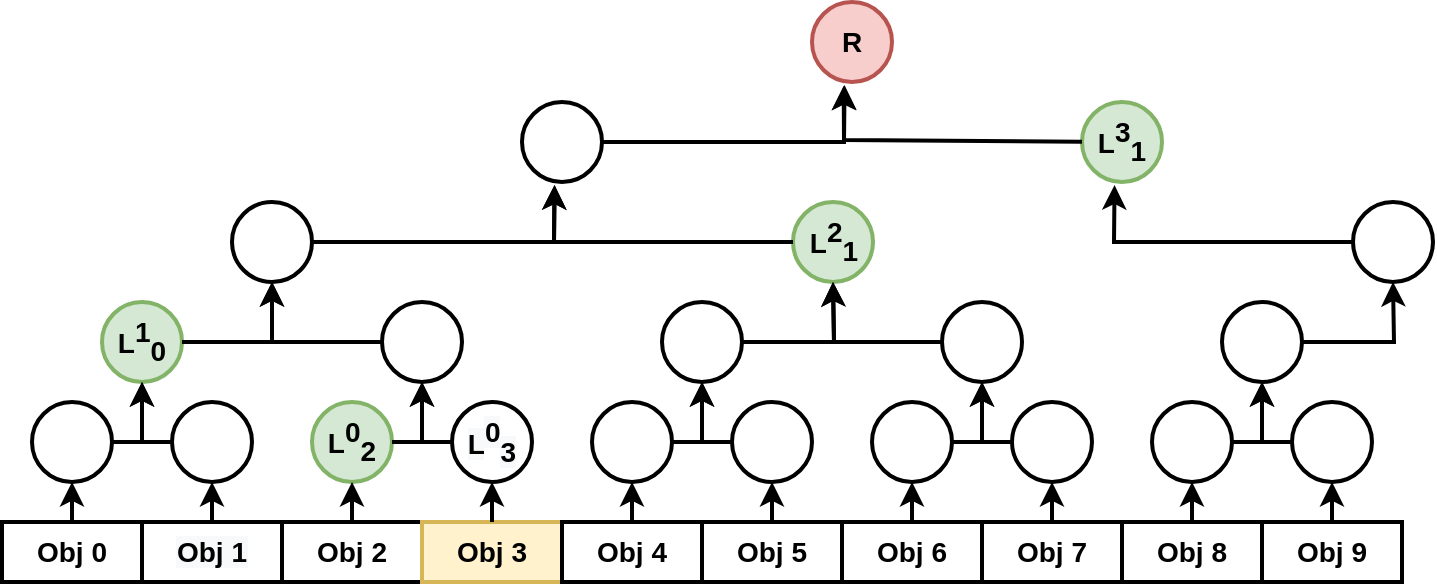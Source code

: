 <mxfile version="13.7.9"><diagram id="GzOgYw2bMC3IP-vDRVvN" name="Page-1"><mxGraphModel dx="1408" dy="720" grid="1" gridSize="10" guides="1" tooltips="1" connect="1" arrows="1" fold="1" page="1" pageScale="1" pageWidth="850" pageHeight="1100" math="0" shadow="0"><root><mxCell id="0"/><mxCell id="1" parent="0"/><mxCell id="Sn6Dn7UEEi_L516iYcXH-326" value="Obj 0" style="rounded=0;whiteSpace=wrap;html=1;fontSize=14;fontStyle=1;strokeWidth=2;" vertex="1" parent="1"><mxGeometry x="80" y="510" width="70" height="30" as="geometry"/></mxCell><mxCell id="Sn6Dn7UEEi_L516iYcXH-327" value="&lt;span style=&quot;color: rgb(0, 0, 0); font-family: helvetica; font-size: 14px; font-style: normal; letter-spacing: normal; text-align: center; text-indent: 0px; text-transform: none; word-spacing: 0px; background-color: rgb(248, 249, 250); display: inline; float: none;&quot;&gt;Obj 1&lt;/span&gt;" style="rounded=0;whiteSpace=wrap;html=1;fontSize=14;fontStyle=1;strokeWidth=2;" vertex="1" parent="1"><mxGeometry x="150" y="510" width="70" height="30" as="geometry"/></mxCell><mxCell id="Sn6Dn7UEEi_L516iYcXH-328" value="" style="ellipse;whiteSpace=wrap;html=1;aspect=fixed;fontSize=14;fontStyle=1;strokeWidth=2;" vertex="1" parent="1"><mxGeometry x="95" y="450" width="40" height="40" as="geometry"/></mxCell><mxCell id="Sn6Dn7UEEi_L516iYcXH-329" value="" style="ellipse;whiteSpace=wrap;html=1;aspect=fixed;fontSize=14;fontStyle=1;strokeWidth=2;" vertex="1" parent="1"><mxGeometry x="165" y="450" width="40" height="40" as="geometry"/></mxCell><mxCell id="Sn6Dn7UEEi_L516iYcXH-330" value="&lt;span style=&quot;font-family: helvetica; font-size: 14px;&quot;&gt;L&lt;/span&gt;&lt;sup style=&quot;font-family: helvetica; font-size: 14px;&quot;&gt;1&lt;/sup&gt;&lt;sub style=&quot;font-family: helvetica; font-size: 14px;&quot;&gt;0&lt;/sub&gt;" style="ellipse;whiteSpace=wrap;html=1;aspect=fixed;fillColor=#d5e8d4;strokeColor=#82b366;fontSize=14;fontStyle=1;strokeWidth=2;" vertex="1" parent="1"><mxGeometry x="130" y="400" width="40" height="40" as="geometry"/></mxCell><mxCell id="Sn6Dn7UEEi_L516iYcXH-331" value="" style="endArrow=classic;html=1;entryX=0.5;entryY=1;entryDx=0;entryDy=0;exitX=0.5;exitY=0;exitDx=0;exitDy=0;fontSize=14;fontStyle=1;strokeWidth=2;" edge="1" parent="1" source="Sn6Dn7UEEi_L516iYcXH-326" target="Sn6Dn7UEEi_L516iYcXH-328"><mxGeometry width="50" height="50" relative="1" as="geometry"><mxPoint x="145" y="510" as="sourcePoint"/><mxPoint x="155" y="480" as="targetPoint"/></mxGeometry></mxCell><mxCell id="Sn6Dn7UEEi_L516iYcXH-332" value="" style="endArrow=classic;html=1;entryX=0.5;entryY=1;entryDx=0;entryDy=0;exitX=0.5;exitY=0;exitDx=0;exitDy=0;fontSize=14;fontStyle=1;strokeWidth=2;" edge="1" parent="1" source="Sn6Dn7UEEi_L516iYcXH-327" target="Sn6Dn7UEEi_L516iYcXH-329"><mxGeometry width="50" height="50" relative="1" as="geometry"><mxPoint x="290" y="510" as="sourcePoint"/><mxPoint x="290.023" y="470" as="targetPoint"/></mxGeometry></mxCell><mxCell id="Sn6Dn7UEEi_L516iYcXH-333" value="" style="endArrow=classic;html=1;entryX=0.5;entryY=1;entryDx=0;entryDy=0;rounded=0;fontSize=14;fontStyle=1;strokeWidth=2;" edge="1" parent="1" source="Sn6Dn7UEEi_L516iYcXH-328" target="Sn6Dn7UEEi_L516iYcXH-330"><mxGeometry width="50" height="50" relative="1" as="geometry"><mxPoint x="80" y="630" as="sourcePoint"/><mxPoint x="130" y="580" as="targetPoint"/><Array as="points"><mxPoint x="150" y="470"/></Array></mxGeometry></mxCell><mxCell id="Sn6Dn7UEEi_L516iYcXH-334" value="" style="endArrow=classic;html=1;rounded=0;exitX=0;exitY=0.5;exitDx=0;exitDy=0;entryX=0.5;entryY=1;entryDx=0;entryDy=0;fontSize=14;fontStyle=1;strokeWidth=2;" edge="1" parent="1" source="Sn6Dn7UEEi_L516iYcXH-329" target="Sn6Dn7UEEi_L516iYcXH-330"><mxGeometry width="50" height="50" relative="1" as="geometry"><mxPoint x="184.998" y="475.309" as="sourcePoint"/><mxPoint x="210" y="380" as="targetPoint"/><Array as="points"><mxPoint x="150" y="470"/></Array></mxGeometry></mxCell><mxCell id="Sn6Dn7UEEi_L516iYcXH-335" value="Obj 2" style="rounded=0;whiteSpace=wrap;html=1;fontSize=14;fontStyle=1;strokeWidth=2;" vertex="1" parent="1"><mxGeometry x="220" y="510" width="70" height="30" as="geometry"/></mxCell><mxCell id="Sn6Dn7UEEi_L516iYcXH-336" value="Obj 3" style="rounded=0;whiteSpace=wrap;html=1;fillColor=#fff2cc;strokeColor=#d6b656;fontSize=14;fontStyle=1;strokeWidth=2;" vertex="1" parent="1"><mxGeometry x="290" y="510" width="70" height="30" as="geometry"/></mxCell><mxCell id="Sn6Dn7UEEi_L516iYcXH-337" value="&lt;span style=&quot;font-family: helvetica; font-size: 14px;&quot;&gt;L&lt;/span&gt;&lt;sup style=&quot;font-family: helvetica; font-size: 14px;&quot;&gt;0&lt;/sup&gt;&lt;sub style=&quot;font-family: helvetica; font-size: 14px;&quot;&gt;2&lt;/sub&gt;" style="ellipse;whiteSpace=wrap;html=1;aspect=fixed;fillColor=#d5e8d4;strokeColor=#82b366;fontSize=14;fontStyle=1;strokeWidth=2;" vertex="1" parent="1"><mxGeometry x="235" y="450" width="40" height="40" as="geometry"/></mxCell><mxCell id="Sn6Dn7UEEi_L516iYcXH-338" value="&lt;span style=&quot;color: rgb(0, 0, 0); font-family: helvetica; font-size: 14px; font-style: normal; letter-spacing: normal; text-align: center; text-indent: 0px; text-transform: none; word-spacing: 0px; background-color: rgb(248, 249, 250); display: inline; float: none;&quot;&gt;L&lt;/span&gt;&lt;sup style=&quot;color: rgb(0, 0, 0); font-family: helvetica; font-style: normal; letter-spacing: normal; text-align: center; text-indent: 0px; text-transform: none; word-spacing: 0px; background-color: rgb(248, 249, 250); font-size: 14px;&quot;&gt;0&lt;/sup&gt;&lt;sub style=&quot;color: rgb(0, 0, 0); font-family: helvetica; font-style: normal; letter-spacing: normal; text-align: center; text-indent: 0px; text-transform: none; word-spacing: 0px; background-color: rgb(248, 249, 250); font-size: 14px;&quot;&gt;3&lt;/sub&gt;" style="ellipse;whiteSpace=wrap;html=1;aspect=fixed;fontSize=14;fontStyle=1;strokeWidth=2;" vertex="1" parent="1"><mxGeometry x="305" y="450" width="40" height="40" as="geometry"/></mxCell><mxCell id="Sn6Dn7UEEi_L516iYcXH-339" value="" style="ellipse;whiteSpace=wrap;html=1;aspect=fixed;fontSize=14;fontStyle=1;strokeWidth=2;" vertex="1" parent="1"><mxGeometry x="270" y="400" width="40" height="40" as="geometry"/></mxCell><mxCell id="Sn6Dn7UEEi_L516iYcXH-340" value="" style="endArrow=classic;html=1;entryX=0.5;entryY=1;entryDx=0;entryDy=0;exitX=0.5;exitY=0;exitDx=0;exitDy=0;fontSize=14;fontStyle=1;strokeWidth=2;" edge="1" parent="1" source="Sn6Dn7UEEi_L516iYcXH-335" target="Sn6Dn7UEEi_L516iYcXH-337"><mxGeometry width="50" height="50" relative="1" as="geometry"><mxPoint x="285" y="510" as="sourcePoint"/><mxPoint x="295" y="480" as="targetPoint"/></mxGeometry></mxCell><mxCell id="Sn6Dn7UEEi_L516iYcXH-341" value="" style="endArrow=classic;html=1;entryX=0.5;entryY=1;entryDx=0;entryDy=0;exitX=0.5;exitY=0;exitDx=0;exitDy=0;fontSize=14;fontStyle=1;strokeWidth=2;" edge="1" parent="1" source="Sn6Dn7UEEi_L516iYcXH-336" target="Sn6Dn7UEEi_L516iYcXH-338"><mxGeometry width="50" height="50" relative="1" as="geometry"><mxPoint x="430" y="510" as="sourcePoint"/><mxPoint x="430.023" y="470" as="targetPoint"/></mxGeometry></mxCell><mxCell id="Sn6Dn7UEEi_L516iYcXH-342" value="" style="endArrow=classic;html=1;entryX=0.5;entryY=1;entryDx=0;entryDy=0;rounded=0;fontSize=14;fontStyle=1;strokeWidth=2;" edge="1" parent="1" source="Sn6Dn7UEEi_L516iYcXH-337" target="Sn6Dn7UEEi_L516iYcXH-339"><mxGeometry width="50" height="50" relative="1" as="geometry"><mxPoint x="220" y="630" as="sourcePoint"/><mxPoint x="270" y="580" as="targetPoint"/><Array as="points"><mxPoint x="290" y="470"/></Array></mxGeometry></mxCell><mxCell id="Sn6Dn7UEEi_L516iYcXH-343" value="" style="endArrow=classic;html=1;rounded=0;exitX=0;exitY=0.5;exitDx=0;exitDy=0;entryX=0.5;entryY=1;entryDx=0;entryDy=0;fontSize=14;fontStyle=1;strokeWidth=2;" edge="1" parent="1" source="Sn6Dn7UEEi_L516iYcXH-338" target="Sn6Dn7UEEi_L516iYcXH-339"><mxGeometry width="50" height="50" relative="1" as="geometry"><mxPoint x="324.998" y="475.309" as="sourcePoint"/><mxPoint x="350" y="380" as="targetPoint"/><Array as="points"><mxPoint x="290" y="470"/></Array></mxGeometry></mxCell><mxCell id="Sn6Dn7UEEi_L516iYcXH-344" value="Obj 4" style="rounded=0;whiteSpace=wrap;html=1;fontSize=14;fontStyle=1;strokeWidth=2;" vertex="1" parent="1"><mxGeometry x="360" y="510" width="70" height="30" as="geometry"/></mxCell><mxCell id="Sn6Dn7UEEi_L516iYcXH-345" value="Obj 5" style="rounded=0;whiteSpace=wrap;html=1;fontSize=14;fontStyle=1;strokeWidth=2;" vertex="1" parent="1"><mxGeometry x="430" y="510" width="70" height="30" as="geometry"/></mxCell><mxCell id="Sn6Dn7UEEi_L516iYcXH-346" value="" style="ellipse;whiteSpace=wrap;html=1;aspect=fixed;fontSize=14;fontStyle=1;strokeWidth=2;" vertex="1" parent="1"><mxGeometry x="375" y="450" width="40" height="40" as="geometry"/></mxCell><mxCell id="Sn6Dn7UEEi_L516iYcXH-347" value="" style="ellipse;whiteSpace=wrap;html=1;aspect=fixed;fontSize=14;fontStyle=1;strokeWidth=2;" vertex="1" parent="1"><mxGeometry x="445" y="450" width="40" height="40" as="geometry"/></mxCell><mxCell id="Sn6Dn7UEEi_L516iYcXH-348" value="" style="ellipse;whiteSpace=wrap;html=1;aspect=fixed;fontSize=14;fontStyle=1;strokeWidth=2;" vertex="1" parent="1"><mxGeometry x="410" y="400" width="40" height="40" as="geometry"/></mxCell><mxCell id="Sn6Dn7UEEi_L516iYcXH-349" value="" style="endArrow=classic;html=1;entryX=0.5;entryY=1;entryDx=0;entryDy=0;exitX=0.5;exitY=0;exitDx=0;exitDy=0;fontSize=14;fontStyle=1;strokeWidth=2;" edge="1" parent="1" source="Sn6Dn7UEEi_L516iYcXH-344" target="Sn6Dn7UEEi_L516iYcXH-346"><mxGeometry width="50" height="50" relative="1" as="geometry"><mxPoint x="425" y="510" as="sourcePoint"/><mxPoint x="435" y="480" as="targetPoint"/></mxGeometry></mxCell><mxCell id="Sn6Dn7UEEi_L516iYcXH-350" value="" style="endArrow=classic;html=1;entryX=0.5;entryY=1;entryDx=0;entryDy=0;exitX=0.5;exitY=0;exitDx=0;exitDy=0;fontSize=14;fontStyle=1;strokeWidth=2;" edge="1" parent="1" source="Sn6Dn7UEEi_L516iYcXH-345" target="Sn6Dn7UEEi_L516iYcXH-347"><mxGeometry width="50" height="50" relative="1" as="geometry"><mxPoint x="570" y="510" as="sourcePoint"/><mxPoint x="570.023" y="470" as="targetPoint"/></mxGeometry></mxCell><mxCell id="Sn6Dn7UEEi_L516iYcXH-351" value="" style="endArrow=classic;html=1;entryX=0.5;entryY=1;entryDx=0;entryDy=0;rounded=0;fontSize=14;fontStyle=1;strokeWidth=2;" edge="1" parent="1" source="Sn6Dn7UEEi_L516iYcXH-346" target="Sn6Dn7UEEi_L516iYcXH-348"><mxGeometry width="50" height="50" relative="1" as="geometry"><mxPoint x="360" y="630" as="sourcePoint"/><mxPoint x="410" y="580" as="targetPoint"/><Array as="points"><mxPoint x="430" y="470"/></Array></mxGeometry></mxCell><mxCell id="Sn6Dn7UEEi_L516iYcXH-352" value="" style="endArrow=classic;html=1;rounded=0;exitX=0;exitY=0.5;exitDx=0;exitDy=0;entryX=0.5;entryY=1;entryDx=0;entryDy=0;fontSize=14;fontStyle=1;strokeWidth=2;" edge="1" parent="1" source="Sn6Dn7UEEi_L516iYcXH-347" target="Sn6Dn7UEEi_L516iYcXH-348"><mxGeometry width="50" height="50" relative="1" as="geometry"><mxPoint x="464.998" y="475.309" as="sourcePoint"/><mxPoint x="490" y="380" as="targetPoint"/><Array as="points"><mxPoint x="430" y="470"/></Array></mxGeometry></mxCell><mxCell id="Sn6Dn7UEEi_L516iYcXH-353" value="Obj 6" style="rounded=0;whiteSpace=wrap;html=1;fontSize=14;fontStyle=1;strokeWidth=2;" vertex="1" parent="1"><mxGeometry x="500" y="510" width="70" height="30" as="geometry"/></mxCell><mxCell id="Sn6Dn7UEEi_L516iYcXH-354" value="Obj 7" style="rounded=0;whiteSpace=wrap;html=1;fontSize=14;fontStyle=1;strokeWidth=2;" vertex="1" parent="1"><mxGeometry x="570" y="510" width="70" height="30" as="geometry"/></mxCell><mxCell id="Sn6Dn7UEEi_L516iYcXH-355" value="" style="ellipse;whiteSpace=wrap;html=1;aspect=fixed;fontSize=14;fontStyle=1;strokeWidth=2;" vertex="1" parent="1"><mxGeometry x="515" y="450" width="40" height="40" as="geometry"/></mxCell><mxCell id="Sn6Dn7UEEi_L516iYcXH-356" value="" style="ellipse;whiteSpace=wrap;html=1;aspect=fixed;fontSize=14;fontStyle=1;strokeWidth=2;" vertex="1" parent="1"><mxGeometry x="585" y="450" width="40" height="40" as="geometry"/></mxCell><mxCell id="Sn6Dn7UEEi_L516iYcXH-357" value="" style="ellipse;whiteSpace=wrap;html=1;aspect=fixed;fontSize=14;fontStyle=1;strokeWidth=2;" vertex="1" parent="1"><mxGeometry x="550" y="400" width="40" height="40" as="geometry"/></mxCell><mxCell id="Sn6Dn7UEEi_L516iYcXH-358" value="" style="endArrow=classic;html=1;entryX=0.5;entryY=1;entryDx=0;entryDy=0;exitX=0.5;exitY=0;exitDx=0;exitDy=0;fontSize=14;fontStyle=1;strokeWidth=2;" edge="1" parent="1" source="Sn6Dn7UEEi_L516iYcXH-353" target="Sn6Dn7UEEi_L516iYcXH-355"><mxGeometry width="50" height="50" relative="1" as="geometry"><mxPoint x="565" y="510" as="sourcePoint"/><mxPoint x="575" y="480" as="targetPoint"/></mxGeometry></mxCell><mxCell id="Sn6Dn7UEEi_L516iYcXH-359" value="" style="endArrow=classic;html=1;entryX=0.5;entryY=1;entryDx=0;entryDy=0;exitX=0.5;exitY=0;exitDx=0;exitDy=0;fontSize=14;fontStyle=1;strokeWidth=2;" edge="1" parent="1" source="Sn6Dn7UEEi_L516iYcXH-354" target="Sn6Dn7UEEi_L516iYcXH-356"><mxGeometry width="50" height="50" relative="1" as="geometry"><mxPoint x="710" y="510" as="sourcePoint"/><mxPoint x="710.023" y="470" as="targetPoint"/></mxGeometry></mxCell><mxCell id="Sn6Dn7UEEi_L516iYcXH-360" value="" style="endArrow=classic;html=1;entryX=0.5;entryY=1;entryDx=0;entryDy=0;rounded=0;fontSize=14;fontStyle=1;strokeWidth=2;" edge="1" parent="1" source="Sn6Dn7UEEi_L516iYcXH-355" target="Sn6Dn7UEEi_L516iYcXH-357"><mxGeometry width="50" height="50" relative="1" as="geometry"><mxPoint x="500" y="630" as="sourcePoint"/><mxPoint x="550" y="580" as="targetPoint"/><Array as="points"><mxPoint x="570" y="470"/></Array></mxGeometry></mxCell><mxCell id="Sn6Dn7UEEi_L516iYcXH-361" value="" style="endArrow=classic;html=1;rounded=0;exitX=0;exitY=0.5;exitDx=0;exitDy=0;entryX=0.5;entryY=1;entryDx=0;entryDy=0;fontSize=14;fontStyle=1;strokeWidth=2;" edge="1" parent="1" source="Sn6Dn7UEEi_L516iYcXH-356" target="Sn6Dn7UEEi_L516iYcXH-357"><mxGeometry width="50" height="50" relative="1" as="geometry"><mxPoint x="604.998" y="475.309" as="sourcePoint"/><mxPoint x="630" y="380" as="targetPoint"/><Array as="points"><mxPoint x="570" y="470"/></Array></mxGeometry></mxCell><mxCell id="Sn6Dn7UEEi_L516iYcXH-362" value="Obj 8" style="rounded=0;whiteSpace=wrap;html=1;fontSize=14;fontStyle=1;strokeWidth=2;" vertex="1" parent="1"><mxGeometry x="640" y="510" width="70" height="30" as="geometry"/></mxCell><mxCell id="Sn6Dn7UEEi_L516iYcXH-363" value="Obj 9" style="rounded=0;whiteSpace=wrap;html=1;fontSize=14;fontStyle=1;strokeWidth=2;" vertex="1" parent="1"><mxGeometry x="710" y="510" width="70" height="30" as="geometry"/></mxCell><mxCell id="Sn6Dn7UEEi_L516iYcXH-364" value="" style="ellipse;whiteSpace=wrap;html=1;aspect=fixed;fontSize=14;fontStyle=1;strokeWidth=2;" vertex="1" parent="1"><mxGeometry x="655" y="450" width="40" height="40" as="geometry"/></mxCell><mxCell id="Sn6Dn7UEEi_L516iYcXH-365" value="" style="ellipse;whiteSpace=wrap;html=1;aspect=fixed;fontSize=14;fontStyle=1;strokeWidth=2;" vertex="1" parent="1"><mxGeometry x="725" y="450" width="40" height="40" as="geometry"/></mxCell><mxCell id="Sn6Dn7UEEi_L516iYcXH-366" value="" style="ellipse;whiteSpace=wrap;html=1;aspect=fixed;fontSize=14;fontStyle=1;strokeWidth=2;" vertex="1" parent="1"><mxGeometry x="690" y="400" width="40" height="40" as="geometry"/></mxCell><mxCell id="Sn6Dn7UEEi_L516iYcXH-367" value="" style="endArrow=classic;html=1;entryX=0.5;entryY=1;entryDx=0;entryDy=0;exitX=0.5;exitY=0;exitDx=0;exitDy=0;fontSize=14;fontStyle=1;strokeWidth=2;" edge="1" parent="1" source="Sn6Dn7UEEi_L516iYcXH-362" target="Sn6Dn7UEEi_L516iYcXH-364"><mxGeometry width="50" height="50" relative="1" as="geometry"><mxPoint x="705" y="510" as="sourcePoint"/><mxPoint x="715" y="480" as="targetPoint"/></mxGeometry></mxCell><mxCell id="Sn6Dn7UEEi_L516iYcXH-368" value="" style="endArrow=classic;html=1;entryX=0.5;entryY=1;entryDx=0;entryDy=0;exitX=0.5;exitY=0;exitDx=0;exitDy=0;fontSize=14;fontStyle=1;strokeWidth=2;" edge="1" parent="1" source="Sn6Dn7UEEi_L516iYcXH-363" target="Sn6Dn7UEEi_L516iYcXH-365"><mxGeometry width="50" height="50" relative="1" as="geometry"><mxPoint x="850" y="510" as="sourcePoint"/><mxPoint x="850.023" y="470" as="targetPoint"/></mxGeometry></mxCell><mxCell id="Sn6Dn7UEEi_L516iYcXH-369" value="" style="endArrow=classic;html=1;entryX=0.5;entryY=1;entryDx=0;entryDy=0;rounded=0;fontSize=14;fontStyle=1;strokeWidth=2;" edge="1" parent="1" source="Sn6Dn7UEEi_L516iYcXH-364" target="Sn6Dn7UEEi_L516iYcXH-366"><mxGeometry width="50" height="50" relative="1" as="geometry"><mxPoint x="640" y="630" as="sourcePoint"/><mxPoint x="690" y="580" as="targetPoint"/><Array as="points"><mxPoint x="710" y="470"/></Array></mxGeometry></mxCell><mxCell id="Sn6Dn7UEEi_L516iYcXH-370" value="" style="endArrow=classic;html=1;rounded=0;exitX=0;exitY=0.5;exitDx=0;exitDy=0;entryX=0.5;entryY=1;entryDx=0;entryDy=0;fontSize=14;fontStyle=1;strokeWidth=2;" edge="1" parent="1" source="Sn6Dn7UEEi_L516iYcXH-365" target="Sn6Dn7UEEi_L516iYcXH-366"><mxGeometry width="50" height="50" relative="1" as="geometry"><mxPoint x="744.998" y="475.309" as="sourcePoint"/><mxPoint x="770" y="380" as="targetPoint"/><Array as="points"><mxPoint x="710" y="470"/></Array></mxGeometry></mxCell><mxCell id="Sn6Dn7UEEi_L516iYcXH-371" value="" style="ellipse;whiteSpace=wrap;html=1;aspect=fixed;fontSize=14;fontStyle=1;strokeWidth=2;" vertex="1" parent="1"><mxGeometry x="195" y="350" width="40" height="40" as="geometry"/></mxCell><mxCell id="Sn6Dn7UEEi_L516iYcXH-372" value="" style="endArrow=classic;html=1;entryX=0.5;entryY=1;entryDx=0;entryDy=0;rounded=0;exitX=1;exitY=0.5;exitDx=0;exitDy=0;fontSize=14;fontStyle=1;strokeWidth=2;" edge="1" parent="1" source="Sn6Dn7UEEi_L516iYcXH-330" target="Sn6Dn7UEEi_L516iYcXH-371"><mxGeometry width="50" height="50" relative="1" as="geometry"><mxPoint x="180" y="423" as="sourcePoint"/><mxPoint x="160" y="450" as="targetPoint"/><Array as="points"><mxPoint x="215" y="420"/></Array></mxGeometry></mxCell><mxCell id="Sn6Dn7UEEi_L516iYcXH-373" value="" style="endArrow=classic;html=1;entryX=0.5;entryY=1;entryDx=0;entryDy=0;rounded=0;exitX=0;exitY=0.5;exitDx=0;exitDy=0;fontSize=14;fontStyle=1;strokeWidth=2;" edge="1" parent="1" source="Sn6Dn7UEEi_L516iYcXH-339" target="Sn6Dn7UEEi_L516iYcXH-371"><mxGeometry width="50" height="50" relative="1" as="geometry"><mxPoint x="179.6" y="433.2" as="sourcePoint"/><mxPoint x="235.2" y="400" as="targetPoint"/><Array as="points"><mxPoint x="215" y="420"/></Array></mxGeometry></mxCell><mxCell id="Sn6Dn7UEEi_L516iYcXH-374" value="&lt;span style=&quot;font-family: helvetica; font-size: 14px;&quot;&gt;L&lt;/span&gt;&lt;sup style=&quot;font-family: helvetica; font-size: 14px;&quot;&gt;2&lt;/sup&gt;&lt;sub style=&quot;font-family: helvetica; font-size: 14px;&quot;&gt;1&lt;/sub&gt;" style="ellipse;whiteSpace=wrap;html=1;aspect=fixed;fillColor=#d5e8d4;strokeColor=#82b366;fontSize=14;fontStyle=1;strokeWidth=2;" vertex="1" parent="1"><mxGeometry x="475.5" y="350" width="40" height="40" as="geometry"/></mxCell><mxCell id="Sn6Dn7UEEi_L516iYcXH-375" value="" style="endArrow=classic;html=1;entryX=0.5;entryY=1;entryDx=0;entryDy=0;rounded=0;exitX=1;exitY=0.5;exitDx=0;exitDy=0;fontSize=14;fontStyle=1;strokeWidth=2;" edge="1" parent="1" source="Sn6Dn7UEEi_L516iYcXH-348" target="Sn6Dn7UEEi_L516iYcXH-374"><mxGeometry width="50" height="50" relative="1" as="geometry"><mxPoint x="450.214" y="425.143" as="sourcePoint"/><mxPoint x="440.5" y="455" as="targetPoint"/><Array as="points"><mxPoint x="496" y="420"/></Array></mxGeometry></mxCell><mxCell id="Sn6Dn7UEEi_L516iYcXH-376" value="" style="endArrow=classic;html=1;entryX=0.5;entryY=1;entryDx=0;entryDy=0;rounded=0;exitX=0;exitY=0.5;exitDx=0;exitDy=0;fontSize=14;fontStyle=1;strokeWidth=2;" edge="1" parent="1" source="Sn6Dn7UEEi_L516iYcXH-357" target="Sn6Dn7UEEi_L516iYcXH-374"><mxGeometry width="50" height="50" relative="1" as="geometry"><mxPoint x="550.214" y="425.143" as="sourcePoint"/><mxPoint x="515.7" y="405" as="targetPoint"/><Array as="points"><mxPoint x="496" y="420"/></Array></mxGeometry></mxCell><mxCell id="Sn6Dn7UEEi_L516iYcXH-377" value="" style="endArrow=classic;html=1;entryX=0.407;entryY=1.039;entryDx=0;entryDy=0;entryPerimeter=0;strokeColor=#000000;rounded=0;fontSize=14;fontStyle=1;strokeWidth=2;" edge="1" parent="1" target="Sn6Dn7UEEi_L516iYcXH-378"><mxGeometry width="50" height="50" relative="1" as="geometry"><mxPoint x="235" y="370" as="sourcePoint"/><mxPoint x="340" y="370" as="targetPoint"/><Array as="points"><mxPoint x="356" y="370"/></Array></mxGeometry></mxCell><mxCell id="Sn6Dn7UEEi_L516iYcXH-378" value="" style="ellipse;whiteSpace=wrap;html=1;aspect=fixed;fontSize=14;fontStyle=1;strokeWidth=2;" vertex="1" parent="1"><mxGeometry x="340" y="300" width="40" height="40" as="geometry"/></mxCell><mxCell id="Sn6Dn7UEEi_L516iYcXH-379" value="" style="endArrow=classic;html=1;entryX=0.407;entryY=1.039;entryDx=0;entryDy=0;entryPerimeter=0;strokeColor=#000000;rounded=0;exitX=0;exitY=0.5;exitDx=0;exitDy=0;fontSize=14;fontStyle=1;strokeWidth=2;" edge="1" parent="1" source="Sn6Dn7UEEi_L516iYcXH-374" target="Sn6Dn7UEEi_L516iYcXH-378"><mxGeometry width="50" height="50" relative="1" as="geometry"><mxPoint x="245" y="380" as="sourcePoint"/><mxPoint x="366.286" y="351.571" as="targetPoint"/><Array as="points"><mxPoint x="356" y="370"/></Array></mxGeometry></mxCell><mxCell id="Sn6Dn7UEEi_L516iYcXH-380" value="" style="ellipse;whiteSpace=wrap;html=1;aspect=fixed;fontSize=14;fontStyle=1;strokeWidth=2;" vertex="1" parent="1"><mxGeometry x="755.5" y="350" width="40" height="40" as="geometry"/></mxCell><mxCell id="Sn6Dn7UEEi_L516iYcXH-381" value="" style="endArrow=classic;html=1;entryX=0.5;entryY=1;entryDx=0;entryDy=0;rounded=0;fontSize=14;fontStyle=1;strokeWidth=2;" edge="1" parent="1" source="Sn6Dn7UEEi_L516iYcXH-366" target="Sn6Dn7UEEi_L516iYcXH-380"><mxGeometry width="50" height="50" relative="1" as="geometry"><mxPoint x="730.023" y="420" as="sourcePoint"/><mxPoint x="720.5" y="455" as="targetPoint"/><Array as="points"><mxPoint x="776" y="420"/></Array></mxGeometry></mxCell><mxCell id="Sn6Dn7UEEi_L516iYcXH-382" value="&lt;span style=&quot;font-family: helvetica; font-size: 14px;&quot;&gt;L&lt;/span&gt;&lt;sup style=&quot;font-family: helvetica; font-size: 14px;&quot;&gt;3&lt;/sup&gt;&lt;sub style=&quot;font-family: helvetica; font-size: 14px;&quot;&gt;1&lt;/sub&gt;" style="ellipse;whiteSpace=wrap;html=1;aspect=fixed;fillColor=#d5e8d4;strokeColor=#82b366;fontSize=14;fontStyle=1;strokeWidth=2;" vertex="1" parent="1"><mxGeometry x="620" y="300" width="40" height="40" as="geometry"/></mxCell><mxCell id="Sn6Dn7UEEi_L516iYcXH-383" value="" style="endArrow=classic;html=1;entryX=0.407;entryY=1.039;entryDx=0;entryDy=0;entryPerimeter=0;strokeColor=#000000;rounded=0;fontSize=14;fontStyle=1;strokeWidth=2;" edge="1" parent="1" source="Sn6Dn7UEEi_L516iYcXH-380" target="Sn6Dn7UEEi_L516iYcXH-382"><mxGeometry width="50" height="50" relative="1" as="geometry"><mxPoint x="755.333" y="370" as="sourcePoint"/><mxPoint x="646.286" y="351.571" as="targetPoint"/><Array as="points"><mxPoint x="636" y="370"/></Array></mxGeometry></mxCell><mxCell id="Sn6Dn7UEEi_L516iYcXH-384" value="" style="endArrow=classic;html=1;entryX=0.407;entryY=1.039;entryDx=0;entryDy=0;entryPerimeter=0;strokeColor=#000000;rounded=0;fontSize=14;fontStyle=1;strokeWidth=2;" edge="1" parent="1" source="Sn6Dn7UEEi_L516iYcXH-378" target="Sn6Dn7UEEi_L516iYcXH-385"><mxGeometry width="50" height="50" relative="1" as="geometry"><mxPoint x="380" y="320" as="sourcePoint"/><mxPoint x="485" y="320" as="targetPoint"/><Array as="points"><mxPoint x="501" y="320"/></Array></mxGeometry></mxCell><mxCell id="Sn6Dn7UEEi_L516iYcXH-385" value="R" style="ellipse;whiteSpace=wrap;html=1;aspect=fixed;fillColor=#f8cecc;strokeColor=#b85450;fontSize=14;fontStyle=1;strokeWidth=2;" vertex="1" parent="1"><mxGeometry x="485" y="250" width="40" height="40" as="geometry"/></mxCell><mxCell id="Sn6Dn7UEEi_L516iYcXH-386" value="" style="endArrow=classic;html=1;entryX=0.396;entryY=1.046;entryDx=0;entryDy=0;entryPerimeter=0;strokeColor=#000000;rounded=0;fontSize=14;fontStyle=1;strokeWidth=2;" edge="1" parent="1" source="Sn6Dn7UEEi_L516iYcXH-382" target="Sn6Dn7UEEi_L516iYcXH-385"><mxGeometry width="50" height="50" relative="1" as="geometry"><mxPoint x="390" y="330" as="sourcePoint"/><mxPoint x="511.429" y="301.286" as="targetPoint"/><Array as="points"><mxPoint x="501" y="319"/></Array></mxGeometry></mxCell></root></mxGraphModel></diagram></mxfile>